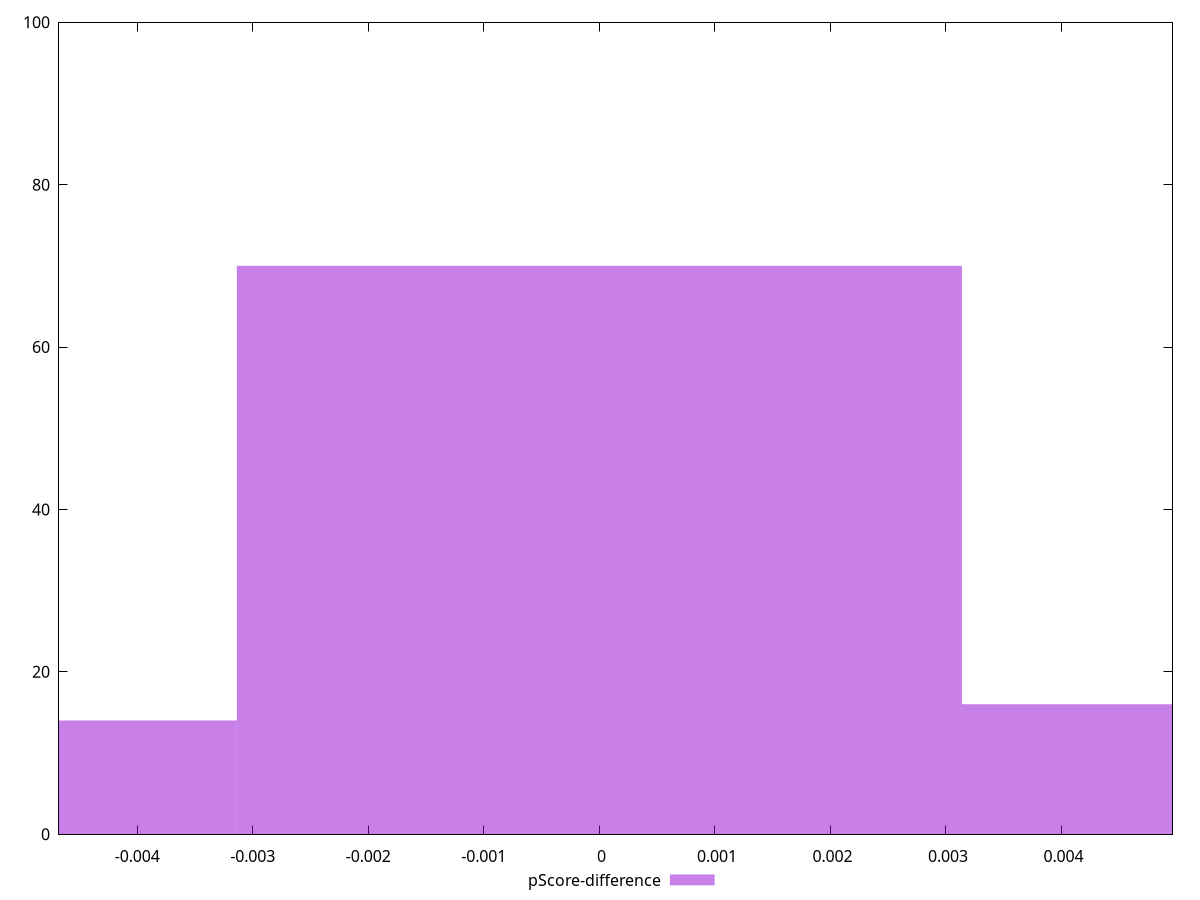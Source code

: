 reset

$pScoreDifference <<EOF
0 70
0.006277438958532363 16
-0.006277438958532363 14
EOF

set key outside below
set boxwidth 0.006277438958532363
set xrange [-0.00467818972752429:0.004961523264110451]
set yrange [0:100]
set trange [0:100]
set style fill transparent solid 0.5 noborder
set terminal svg size 640, 490 enhanced background rgb 'white'
set output "report_00009_2021-02-08T22-37-41.559Z/max-potential-fid/samples/pages/pScore-difference/histogram.svg"

plot $pScoreDifference title "pScore-difference" with boxes

reset
